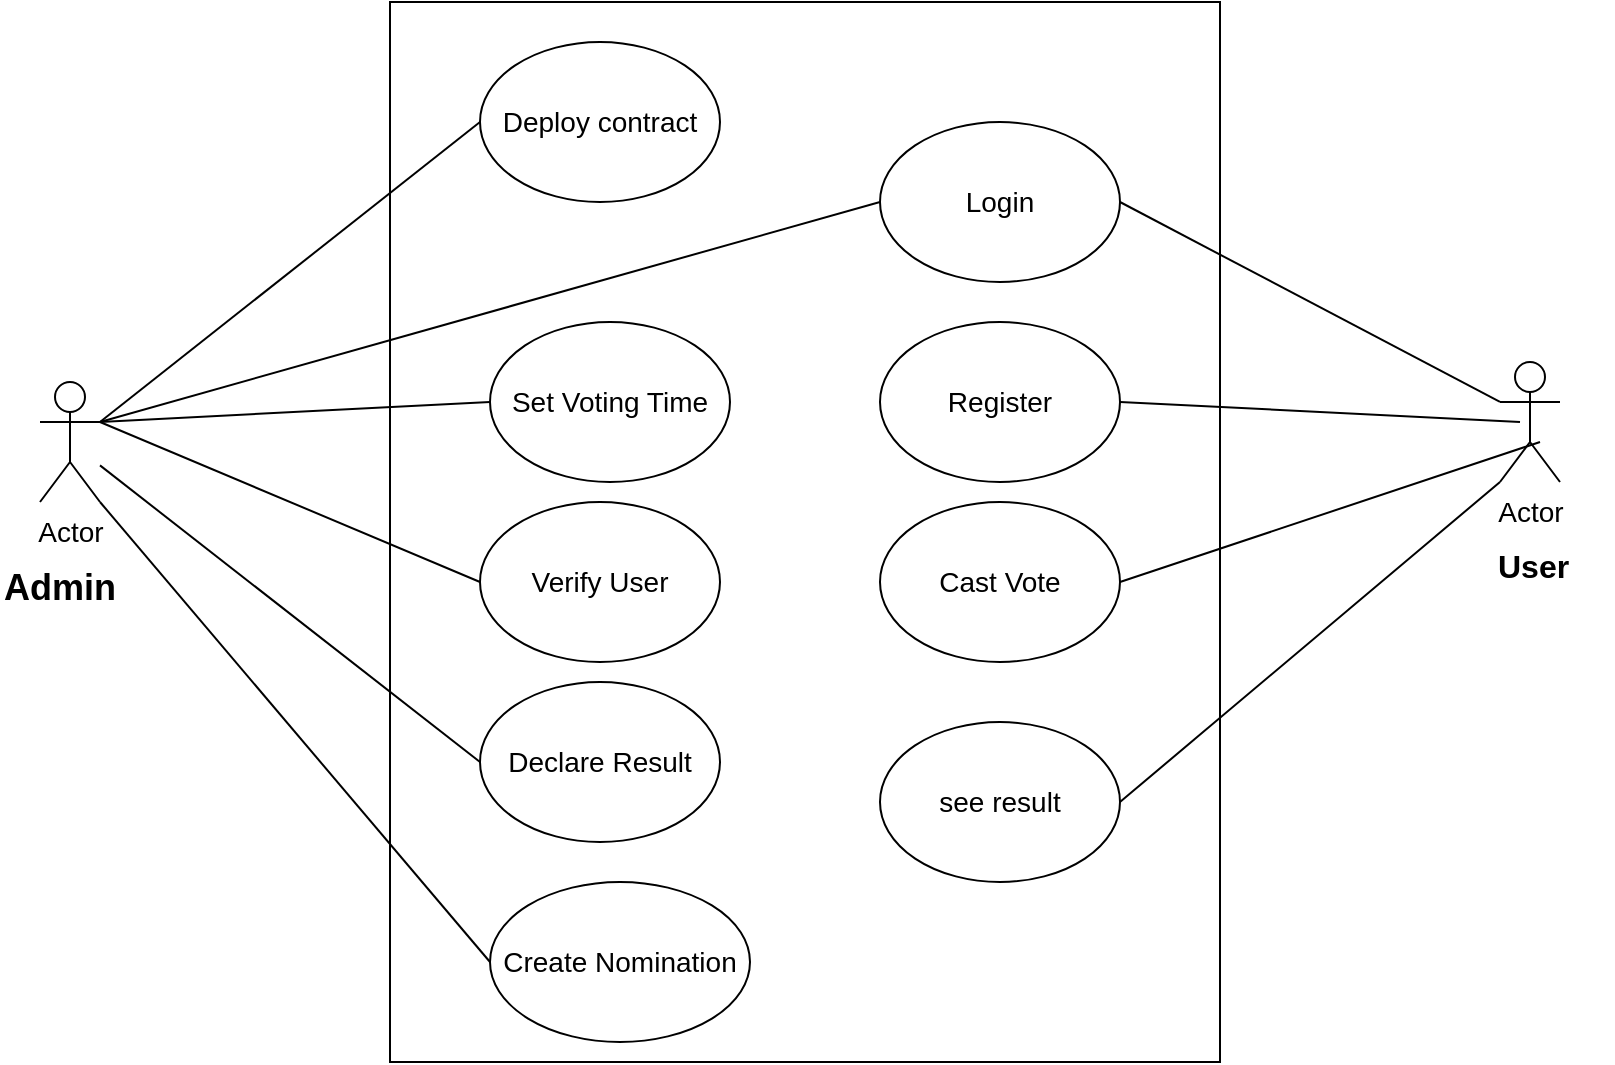 <mxfile version="12.1.7" type="github" pages="1"><diagram id="ZjFbMUzR2h4XMt5LGLqK" name="Page-1"><mxGraphModel dx="1116" dy="529" grid="1" gridSize="10" guides="1" tooltips="1" connect="1" arrows="1" fold="1" page="1" pageScale="1" pageWidth="827" pageHeight="1169" math="0" shadow="0"><root><mxCell id="MGRXwD8dUgbWrKYlEfeG-0"/><mxCell id="MGRXwD8dUgbWrKYlEfeG-1" parent="MGRXwD8dUgbWrKYlEfeG-0"/><mxCell id="dIiYX6rC-DH4-wpnL1Wr-92" value="" style="rounded=0;whiteSpace=wrap;html=1;fontSize=14;fontStyle=0" vertex="1" parent="MGRXwD8dUgbWrKYlEfeG-1"><mxGeometry x="195" width="415" height="530" as="geometry"/></mxCell><mxCell id="dIiYX6rC-DH4-wpnL1Wr-93" value="Actor" style="shape=umlActor;verticalLabelPosition=bottom;labelBackgroundColor=#ffffff;verticalAlign=top;html=1;outlineConnect=0;fontSize=14;fontStyle=0" vertex="1" parent="MGRXwD8dUgbWrKYlEfeG-1"><mxGeometry x="20" y="190" width="30" height="60" as="geometry"/></mxCell><mxCell id="dIiYX6rC-DH4-wpnL1Wr-94" value="Actor" style="shape=umlActor;verticalLabelPosition=bottom;labelBackgroundColor=#ffffff;verticalAlign=top;html=1;outlineConnect=0;fontSize=14;fontStyle=0" vertex="1" parent="MGRXwD8dUgbWrKYlEfeG-1"><mxGeometry x="750" y="180" width="30" height="60" as="geometry"/></mxCell><mxCell id="dIiYX6rC-DH4-wpnL1Wr-95" value="Deploy contract" style="ellipse;whiteSpace=wrap;html=1;fontSize=14;fontStyle=0" vertex="1" parent="MGRXwD8dUgbWrKYlEfeG-1"><mxGeometry x="240" y="20" width="120" height="80" as="geometry"/></mxCell><mxCell id="dIiYX6rC-DH4-wpnL1Wr-96" value="Set Voting Time&lt;span style=&quot;font-family: &amp;#34;helvetica&amp;#34; , &amp;#34;arial&amp;#34; , sans-serif ; font-size: 0px ; white-space: nowrap&quot;&gt;%3CmxGraphModel%3E%3Croot%3E%3CmxCell%20id%3D%220%22%2F%3E%3CmxCell%20id%3D%221%22%20parent%3D%220%22%2F%3E%3CmxCell%20id%3D%222%22%20value%3D%22%22%20style%3D%22ellipse%3BwhiteSpace%3Dwrap%3Bhtml%3D1%3BfontSize%3D14%3B%22%20vertex%3D%221%22%20parent%3D%221%22%3E%3CmxGeometry%20x%3D%22293%22%20y%3D%22330%22%20width%3D%22120%22%20height%3D%2280%22%20as%3D%22geometry%22%2F%3E%3C%2FmxCell%3E%3C%2Froot%3E%3C%2FmxGraphModel%3E&lt;/span&gt;" style="ellipse;whiteSpace=wrap;html=1;fontSize=14;" vertex="1" parent="MGRXwD8dUgbWrKYlEfeG-1"><mxGeometry x="245" y="160" width="120" height="80" as="geometry"/></mxCell><mxCell id="dIiYX6rC-DH4-wpnL1Wr-97" value="Verify User" style="ellipse;whiteSpace=wrap;html=1;fontSize=14;" vertex="1" parent="MGRXwD8dUgbWrKYlEfeG-1"><mxGeometry x="240" y="250" width="120" height="80" as="geometry"/></mxCell><mxCell id="dIiYX6rC-DH4-wpnL1Wr-98" value="Declare Result" style="ellipse;whiteSpace=wrap;html=1;fontSize=14;" vertex="1" parent="MGRXwD8dUgbWrKYlEfeG-1"><mxGeometry x="240" y="340" width="120" height="80" as="geometry"/></mxCell><mxCell id="dIiYX6rC-DH4-wpnL1Wr-99" value="Create Nomination" style="ellipse;whiteSpace=wrap;html=1;fontSize=14;" vertex="1" parent="MGRXwD8dUgbWrKYlEfeG-1"><mxGeometry x="245" y="440" width="130" height="80" as="geometry"/></mxCell><mxCell id="dIiYX6rC-DH4-wpnL1Wr-100" value="Login" style="ellipse;whiteSpace=wrap;html=1;fontSize=14;" vertex="1" parent="MGRXwD8dUgbWrKYlEfeG-1"><mxGeometry x="440" y="60" width="120" height="80" as="geometry"/></mxCell><mxCell id="dIiYX6rC-DH4-wpnL1Wr-101" value="Register" style="ellipse;whiteSpace=wrap;html=1;fontSize=14;" vertex="1" parent="MGRXwD8dUgbWrKYlEfeG-1"><mxGeometry x="440" y="160" width="120" height="80" as="geometry"/></mxCell><mxCell id="dIiYX6rC-DH4-wpnL1Wr-102" value="Cast Vote" style="ellipse;whiteSpace=wrap;html=1;fontSize=14;" vertex="1" parent="MGRXwD8dUgbWrKYlEfeG-1"><mxGeometry x="440" y="250" width="120" height="80" as="geometry"/></mxCell><mxCell id="dIiYX6rC-DH4-wpnL1Wr-103" value="see result" style="ellipse;whiteSpace=wrap;html=1;fontSize=14;" vertex="1" parent="MGRXwD8dUgbWrKYlEfeG-1"><mxGeometry x="440" y="360" width="120" height="80" as="geometry"/></mxCell><mxCell id="dIiYX6rC-DH4-wpnL1Wr-104" value="&lt;font style=&quot;font-size: 18px&quot;&gt;&lt;b&gt;Admin&lt;/b&gt;&lt;/font&gt;" style="text;html=1;resizable=0;points=[];autosize=1;align=left;verticalAlign=top;spacingTop=-4;fontSize=14;" vertex="1" parent="MGRXwD8dUgbWrKYlEfeG-1"><mxGeometry y="280" width="70" height="20" as="geometry"/></mxCell><mxCell id="dIiYX6rC-DH4-wpnL1Wr-105" value="&lt;b style=&quot;font-size: 16px;&quot;&gt;&lt;font style=&quot;font-size: 16px;&quot;&gt;User&lt;/font&gt;&lt;/b&gt;" style="text;html=1;resizable=0;points=[];autosize=1;align=left;verticalAlign=top;spacingTop=-4;fontSize=16;" vertex="1" parent="MGRXwD8dUgbWrKYlEfeG-1"><mxGeometry x="746.5" y="270" width="60" height="20" as="geometry"/></mxCell><mxCell id="dIiYX6rC-DH4-wpnL1Wr-106" value="" style="endArrow=none;html=1;fontSize=16;exitX=1;exitY=0.333;exitDx=0;exitDy=0;exitPerimeter=0;entryX=0;entryY=0.5;entryDx=0;entryDy=0;" edge="1" parent="MGRXwD8dUgbWrKYlEfeG-1" source="dIiYX6rC-DH4-wpnL1Wr-93" target="dIiYX6rC-DH4-wpnL1Wr-95"><mxGeometry width="50" height="50" relative="1" as="geometry"><mxPoint x="70" y="150" as="sourcePoint"/><mxPoint x="120" y="100" as="targetPoint"/></mxGeometry></mxCell><mxCell id="dIiYX6rC-DH4-wpnL1Wr-107" value="" style="endArrow=none;html=1;fontSize=16;exitX=1;exitY=0.333;exitDx=0;exitDy=0;exitPerimeter=0;entryX=0;entryY=0.5;entryDx=0;entryDy=0;" edge="1" parent="MGRXwD8dUgbWrKYlEfeG-1" source="dIiYX6rC-DH4-wpnL1Wr-93" target="dIiYX6rC-DH4-wpnL1Wr-96"><mxGeometry width="50" height="50" relative="1" as="geometry"><mxPoint x="60" y="220" as="sourcePoint"/><mxPoint x="250" y="70" as="targetPoint"/></mxGeometry></mxCell><mxCell id="dIiYX6rC-DH4-wpnL1Wr-108" value="" style="endArrow=none;html=1;fontSize=16;exitX=1;exitY=0.333;exitDx=0;exitDy=0;exitPerimeter=0;entryX=0;entryY=0.5;entryDx=0;entryDy=0;" edge="1" parent="MGRXwD8dUgbWrKYlEfeG-1" source="dIiYX6rC-DH4-wpnL1Wr-93" target="dIiYX6rC-DH4-wpnL1Wr-97"><mxGeometry width="50" height="50" relative="1" as="geometry"><mxPoint x="60" y="220" as="sourcePoint"/><mxPoint x="270.0" y="160" as="targetPoint"/></mxGeometry></mxCell><mxCell id="dIiYX6rC-DH4-wpnL1Wr-109" value="" style="endArrow=none;html=1;fontSize=16;entryX=0;entryY=0.5;entryDx=0;entryDy=0;" edge="1" parent="MGRXwD8dUgbWrKYlEfeG-1" source="dIiYX6rC-DH4-wpnL1Wr-93" target="dIiYX6rC-DH4-wpnL1Wr-98"><mxGeometry width="50" height="50" relative="1" as="geometry"><mxPoint x="60" y="250" as="sourcePoint"/><mxPoint x="250" y="250" as="targetPoint"/></mxGeometry></mxCell><mxCell id="dIiYX6rC-DH4-wpnL1Wr-110" value="" style="endArrow=none;html=1;fontSize=16;exitX=1;exitY=1;exitDx=0;exitDy=0;exitPerimeter=0;entryX=0;entryY=0.5;entryDx=0;entryDy=0;" edge="1" parent="MGRXwD8dUgbWrKYlEfeG-1" source="dIiYX6rC-DH4-wpnL1Wr-93" target="dIiYX6rC-DH4-wpnL1Wr-99"><mxGeometry width="50" height="50" relative="1" as="geometry"><mxPoint x="80" y="240" as="sourcePoint"/><mxPoint x="255.0" y="350" as="targetPoint"/></mxGeometry></mxCell><mxCell id="dIiYX6rC-DH4-wpnL1Wr-111" value="" style="endArrow=none;html=1;fontSize=16;entryX=0;entryY=0.333;entryDx=0;entryDy=0;entryPerimeter=0;exitX=1;exitY=0.5;exitDx=0;exitDy=0;" edge="1" parent="MGRXwD8dUgbWrKYlEfeG-1" source="dIiYX6rC-DH4-wpnL1Wr-100" target="dIiYX6rC-DH4-wpnL1Wr-94"><mxGeometry width="50" height="50" relative="1" as="geometry"><mxPoint x="560" y="210" as="sourcePoint"/><mxPoint x="610" y="160" as="targetPoint"/></mxGeometry></mxCell><mxCell id="dIiYX6rC-DH4-wpnL1Wr-112" value="" style="endArrow=none;html=1;fontSize=16;entryX=0;entryY=0.333;entryDx=0;entryDy=0;entryPerimeter=0;exitX=1;exitY=0.5;exitDx=0;exitDy=0;" edge="1" parent="MGRXwD8dUgbWrKYlEfeG-1" source="dIiYX6rC-DH4-wpnL1Wr-101"><mxGeometry width="50" height="50" relative="1" as="geometry"><mxPoint x="570.0" y="110" as="sourcePoint"/><mxPoint x="760" y="210" as="targetPoint"/></mxGeometry></mxCell><mxCell id="dIiYX6rC-DH4-wpnL1Wr-113" value="" style="endArrow=none;html=1;fontSize=16;entryX=0;entryY=0.333;entryDx=0;entryDy=0;entryPerimeter=0;exitX=1;exitY=0.5;exitDx=0;exitDy=0;" edge="1" parent="MGRXwD8dUgbWrKYlEfeG-1" source="dIiYX6rC-DH4-wpnL1Wr-102"><mxGeometry width="50" height="50" relative="1" as="geometry"><mxPoint x="570.0" y="210" as="sourcePoint"/><mxPoint x="770" y="220" as="targetPoint"/></mxGeometry></mxCell><mxCell id="dIiYX6rC-DH4-wpnL1Wr-114" value="" style="endArrow=none;html=1;fontSize=16;entryX=0;entryY=1;entryDx=0;entryDy=0;entryPerimeter=0;exitX=1;exitY=0.5;exitDx=0;exitDy=0;" edge="1" parent="MGRXwD8dUgbWrKYlEfeG-1" source="dIiYX6rC-DH4-wpnL1Wr-103" target="dIiYX6rC-DH4-wpnL1Wr-94"><mxGeometry width="50" height="50" relative="1" as="geometry"><mxPoint x="570.0" y="300" as="sourcePoint"/><mxPoint x="780" y="230" as="targetPoint"/></mxGeometry></mxCell><mxCell id="dIiYX6rC-DH4-wpnL1Wr-115" value="" style="endArrow=none;html=1;fontSize=16;exitX=1;exitY=0.333;exitDx=0;exitDy=0;exitPerimeter=0;entryX=0;entryY=0.5;entryDx=0;entryDy=0;" edge="1" parent="MGRXwD8dUgbWrKYlEfeG-1" source="dIiYX6rC-DH4-wpnL1Wr-93" target="dIiYX6rC-DH4-wpnL1Wr-100"><mxGeometry width="50" height="50" relative="1" as="geometry"><mxPoint x="60" y="220" as="sourcePoint"/><mxPoint x="250" y="70" as="targetPoint"/></mxGeometry></mxCell></root></mxGraphModel></diagram></mxfile>